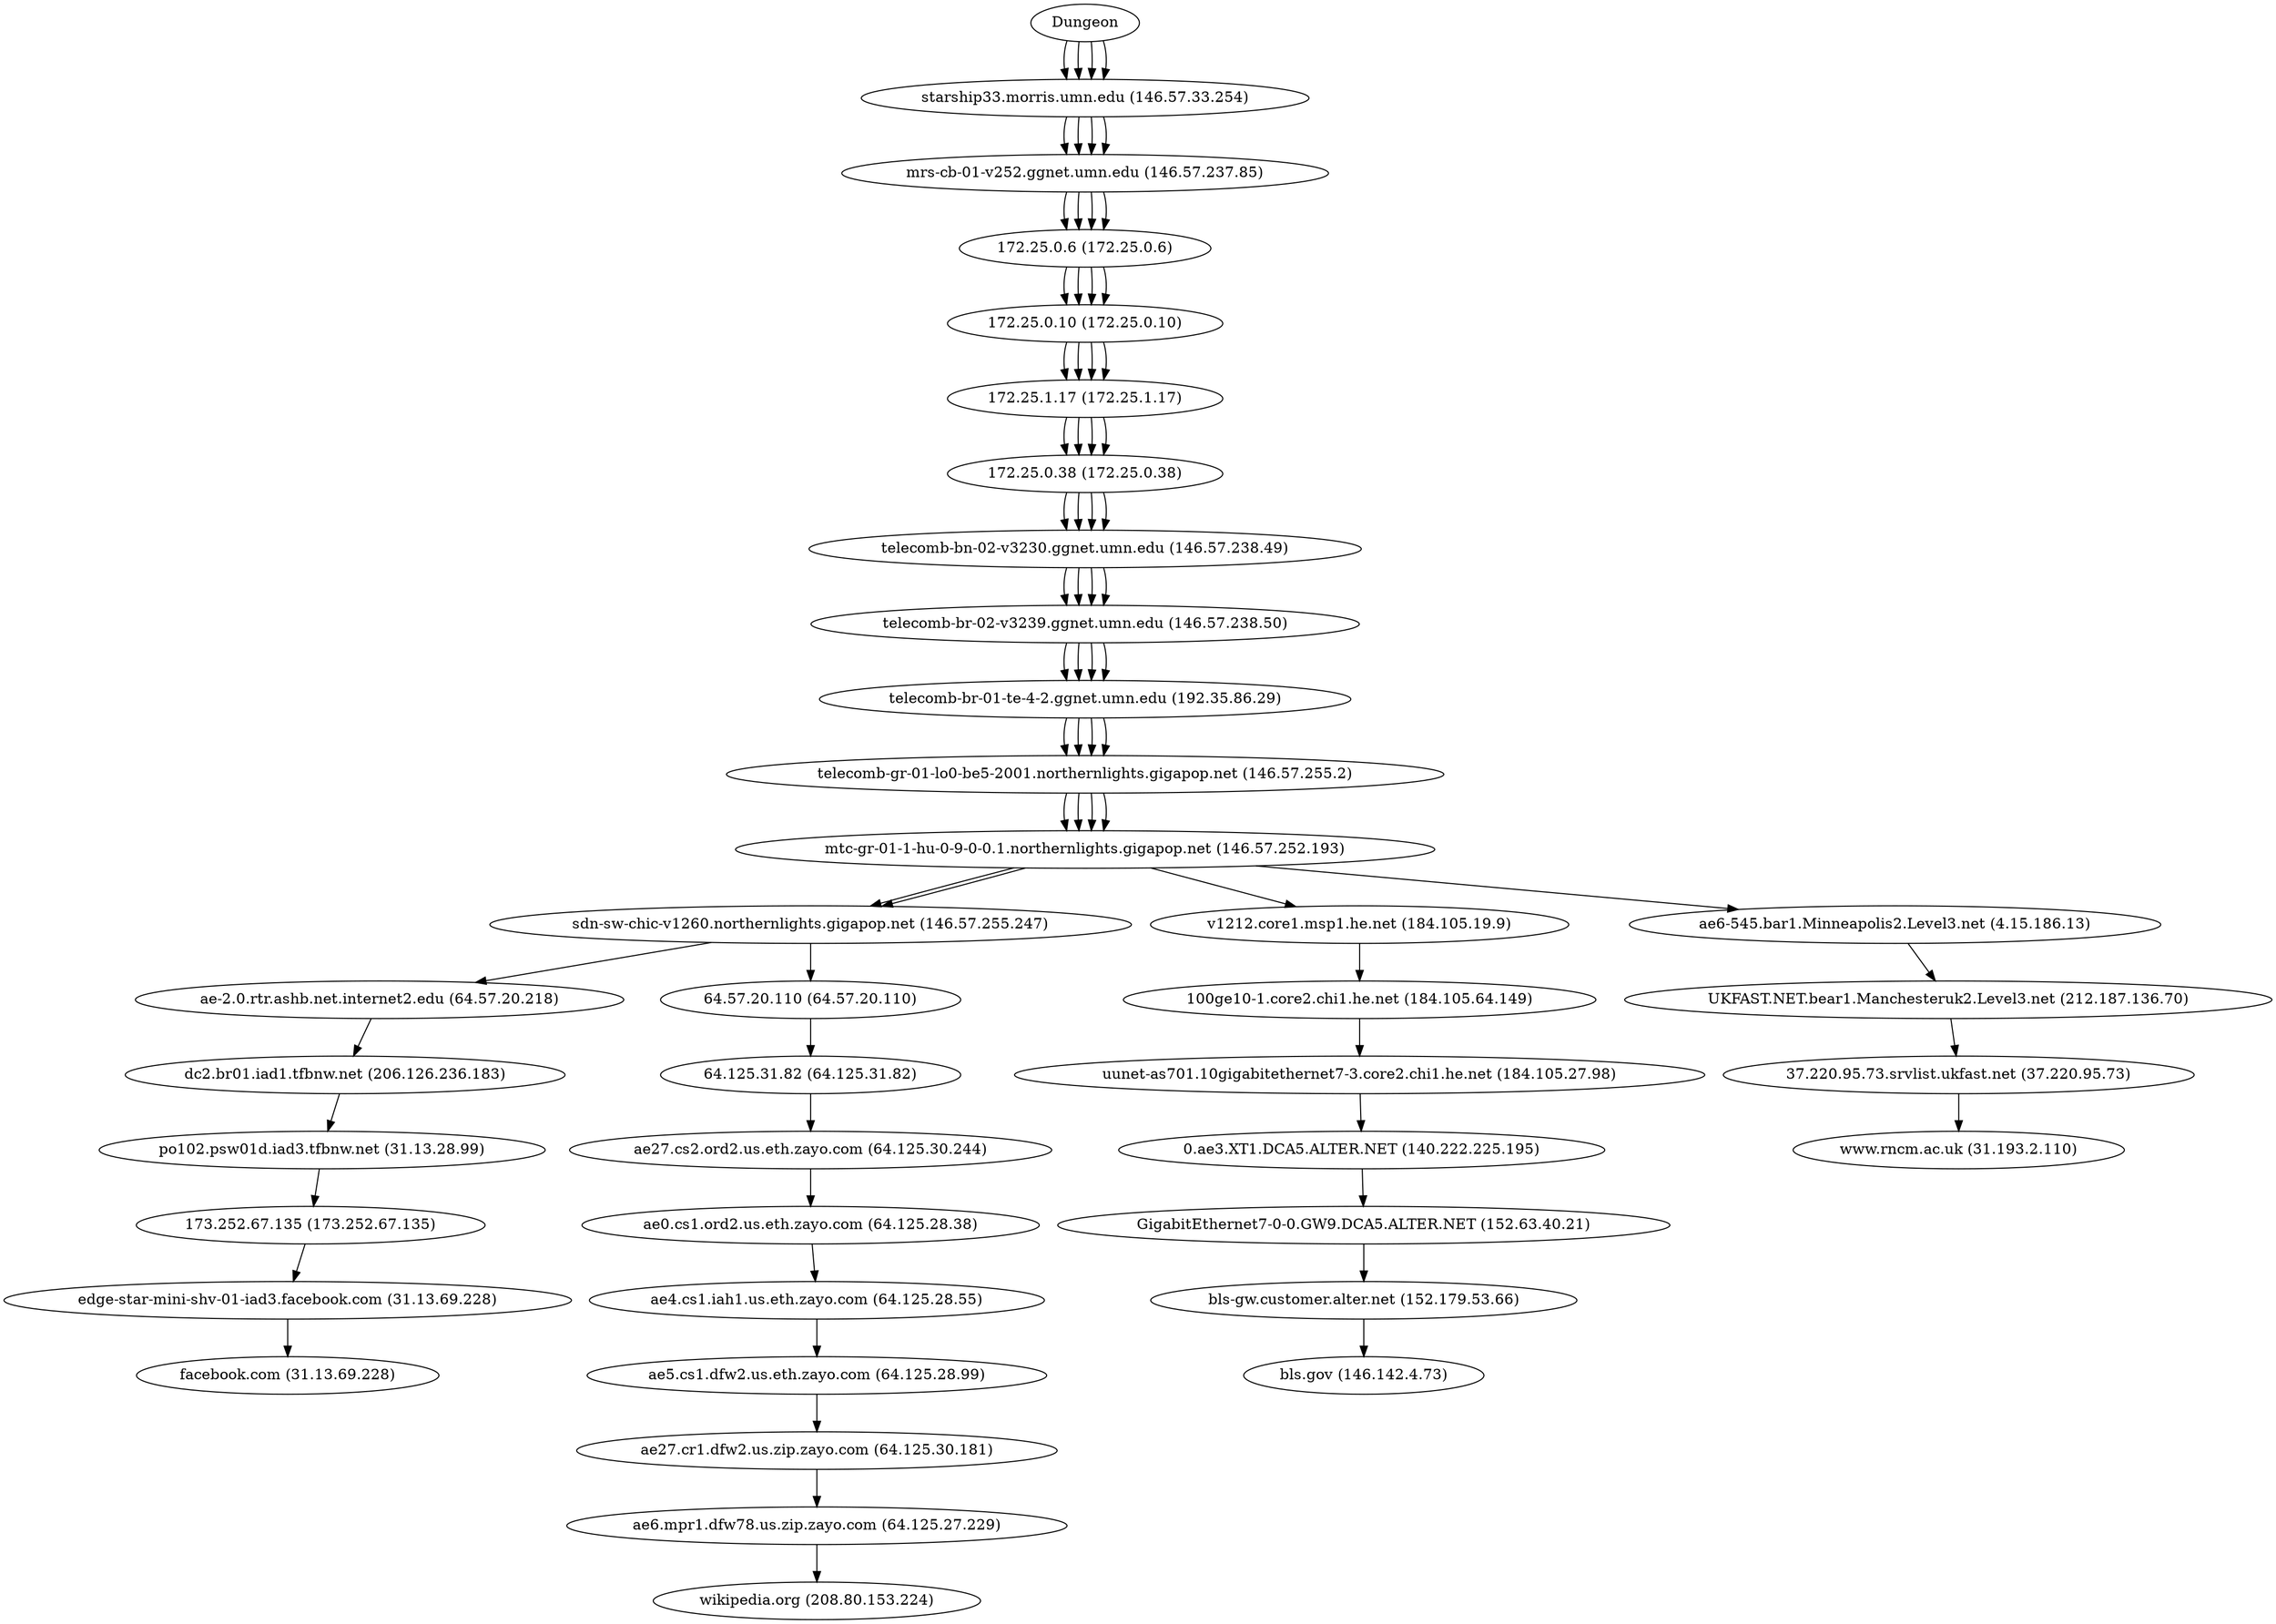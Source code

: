 digraph network {

// traceroute to facebook.com (31.13.69.228), 60 hops max, 60 byte packets
"Dungeon" -> "starship33.morris.umn.edu (146.57.33.254)";
"starship33.morris.umn.edu (146.57.33.254)" -> "mrs-cb-01-v252.ggnet.umn.edu (146.57.237.85)";
"mrs-cb-01-v252.ggnet.umn.edu (146.57.237.85)" -> "172.25.0.6 (172.25.0.6)";
"172.25.0.6 (172.25.0.6)" -> "172.25.0.10 (172.25.0.10)";
"172.25.0.10 (172.25.0.10)" -> "172.25.1.17 (172.25.1.17)";
"172.25.1.17 (172.25.1.17)" -> "172.25.0.38 (172.25.0.38)";
"172.25.0.38 (172.25.0.38)" -> "telecomb-bn-02-v3230.ggnet.umn.edu (146.57.238.49)";
"telecomb-bn-02-v3230.ggnet.umn.edu (146.57.238.49)" -> "telecomb-br-02-v3239.ggnet.umn.edu (146.57.238.50)";
"telecomb-br-02-v3239.ggnet.umn.edu (146.57.238.50)" -> "telecomb-br-01-te-4-2.ggnet.umn.edu (192.35.86.29)";
"telecomb-br-01-te-4-2.ggnet.umn.edu (192.35.86.29)" -> "telecomb-gr-01-lo0-be5-2001.northernlights.gigapop.net (146.57.255.2)";
"telecomb-gr-01-lo0-be5-2001.northernlights.gigapop.net (146.57.255.2)" -> "mtc-gr-01-1-hu-0-9-0-0.1.northernlights.gigapop.net (146.57.252.193)";
"mtc-gr-01-1-hu-0-9-0-0.1.northernlights.gigapop.net (146.57.252.193)" -> "sdn-sw-chic-v1260.northernlights.gigapop.net (146.57.255.247)";
"sdn-sw-chic-v1260.northernlights.gigapop.net (146.57.255.247)" -> "ae-2.0.rtr.ashb.net.internet2.edu (64.57.20.218)";
"ae-2.0.rtr.ashb.net.internet2.edu (64.57.20.218)" -> "dc2.br01.iad1.tfbnw.net (206.126.236.183)";
"dc2.br01.iad1.tfbnw.net (206.126.236.183)" -> "po102.psw01d.iad3.tfbnw.net (31.13.28.99)";
"po102.psw01d.iad3.tfbnw.net (31.13.28.99)" -> "173.252.67.135 (173.252.67.135)";
"173.252.67.135 (173.252.67.135)" -> "edge-star-mini-shv-01-iad3.facebook.com (31.13.69.228)";
"edge-star-mini-shv-01-iad3.facebook.com (31.13.69.228)" -> "facebook.com (31.13.69.228)";

// traceroute to bls.gov (146.142.4.73), 60 hops max, 60 byte packets
"Dungeon" -> "starship33.morris.umn.edu (146.57.33.254)";
"starship33.morris.umn.edu (146.57.33.254)" -> "mrs-cb-01-v252.ggnet.umn.edu (146.57.237.85)";
"mrs-cb-01-v252.ggnet.umn.edu (146.57.237.85)" -> "172.25.0.6 (172.25.0.6)";
"172.25.0.6 (172.25.0.6)" -> "172.25.0.10 (172.25.0.10)";
"172.25.0.10 (172.25.0.10)" -> "172.25.1.17 (172.25.1.17)";
"172.25.1.17 (172.25.1.17)" -> "172.25.0.38 (172.25.0.38)";
"172.25.0.38 (172.25.0.38)" -> "telecomb-bn-02-v3230.ggnet.umn.edu (146.57.238.49)";
"telecomb-bn-02-v3230.ggnet.umn.edu (146.57.238.49)" -> "telecomb-br-02-v3239.ggnet.umn.edu (146.57.238.50)";
"telecomb-br-02-v3239.ggnet.umn.edu (146.57.238.50)" -> "telecomb-br-01-te-4-2.ggnet.umn.edu (192.35.86.29)";
"telecomb-br-01-te-4-2.ggnet.umn.edu (192.35.86.29)" -> "telecomb-gr-01-lo0-be5-2001.northernlights.gigapop.net (146.57.255.2)";
"telecomb-gr-01-lo0-be5-2001.northernlights.gigapop.net (146.57.255.2)" -> "mtc-gr-01-1-hu-0-9-0-0.1.northernlights.gigapop.net (146.57.252.193)";
"mtc-gr-01-1-hu-0-9-0-0.1.northernlights.gigapop.net (146.57.252.193)" -> "v1212.core1.msp1.he.net (184.105.19.9)";
"v1212.core1.msp1.he.net (184.105.19.9)" -> "100ge10-1.core2.chi1.he.net (184.105.64.149)";
"100ge10-1.core2.chi1.he.net (184.105.64.149)" -> "uunet-as701.10gigabitethernet7-3.core2.chi1.he.net (184.105.27.98)";
"uunet-as701.10gigabitethernet7-3.core2.chi1.he.net (184.105.27.98)" -> "0.ae3.XT1.DCA5.ALTER.NET (140.222.225.195)";
"0.ae3.XT1.DCA5.ALTER.NET (140.222.225.195)" -> "GigabitEthernet7-0-0.GW9.DCA5.ALTER.NET (152.63.40.21)";
"GigabitEthernet7-0-0.GW9.DCA5.ALTER.NET (152.63.40.21)" -> "bls-gw.customer.alter.net (152.179.53.66)";
"bls-gw.customer.alter.net (152.179.53.66)" -> "bls.gov (146.142.4.73)";

// traceroute to wikipedia.org (208.80.153.224), 60 hops max, 60 byte packets
"Dungeon" -> "starship33.morris.umn.edu (146.57.33.254)";
"starship33.morris.umn.edu (146.57.33.254)" -> "mrs-cb-01-v252.ggnet.umn.edu (146.57.237.85)";
"mrs-cb-01-v252.ggnet.umn.edu (146.57.237.85)" -> "172.25.0.6 (172.25.0.6)";
"172.25.0.6 (172.25.0.6)" -> "172.25.0.10 (172.25.0.10)";
"172.25.0.10 (172.25.0.10)" -> "172.25.1.17 (172.25.1.17)";
"172.25.1.17 (172.25.1.17)" -> "172.25.0.38 (172.25.0.38)";
"172.25.0.38 (172.25.0.38)" -> "telecomb-bn-02-v3230.ggnet.umn.edu (146.57.238.49)";
"telecomb-bn-02-v3230.ggnet.umn.edu (146.57.238.49)" -> "telecomb-br-02-v3239.ggnet.umn.edu (146.57.238.50)";
"telecomb-br-02-v3239.ggnet.umn.edu (146.57.238.50)" -> "telecomb-br-01-te-4-2.ggnet.umn.edu (192.35.86.29)";
"telecomb-br-01-te-4-2.ggnet.umn.edu (192.35.86.29)" -> "telecomb-gr-01-lo0-be5-2001.northernlights.gigapop.net (146.57.255.2)";
"telecomb-gr-01-lo0-be5-2001.northernlights.gigapop.net (146.57.255.2)" -> "mtc-gr-01-1-hu-0-9-0-0.1.northernlights.gigapop.net (146.57.252.193)";
"mtc-gr-01-1-hu-0-9-0-0.1.northernlights.gigapop.net (146.57.252.193)" -> "sdn-sw-chic-v1260.northernlights.gigapop.net (146.57.255.247)";
"sdn-sw-chic-v1260.northernlights.gigapop.net (146.57.255.247)" -> "64.57.20.110 (64.57.20.110)";
"64.57.20.110 (64.57.20.110)" -> "64.125.31.82 (64.125.31.82)";
"64.125.31.82 (64.125.31.82)" -> "ae27.cs2.ord2.us.eth.zayo.com (64.125.30.244)";
"ae27.cs2.ord2.us.eth.zayo.com (64.125.30.244)" -> "ae0.cs1.ord2.us.eth.zayo.com (64.125.28.38)";
"ae0.cs1.ord2.us.eth.zayo.com (64.125.28.38)" -> "ae4.cs1.iah1.us.eth.zayo.com (64.125.28.55)";
"ae4.cs1.iah1.us.eth.zayo.com (64.125.28.55)" -> "ae5.cs1.dfw2.us.eth.zayo.com (64.125.28.99)";
"ae5.cs1.dfw2.us.eth.zayo.com (64.125.28.99)" -> "ae27.cr1.dfw2.us.zip.zayo.com (64.125.30.181)";
"ae27.cr1.dfw2.us.zip.zayo.com (64.125.30.181)" -> "ae6.mpr1.dfw78.us.zip.zayo.com (64.125.27.229)";
"ae6.mpr1.dfw78.us.zip.zayo.com (64.125.27.229)" -> "wikipedia.org (208.80.153.224)";

// traceroute to www.rncm.ac.uk (31.193.2.110), 60 hops max, 60 byte packets
"Dungeon" -> "starship33.morris.umn.edu (146.57.33.254)";
"starship33.morris.umn.edu (146.57.33.254)" -> "mrs-cb-01-v252.ggnet.umn.edu (146.57.237.85)";
"mrs-cb-01-v252.ggnet.umn.edu (146.57.237.85)" -> "172.25.0.6 (172.25.0.6)";
"172.25.0.6 (172.25.0.6)" -> "172.25.0.10 (172.25.0.10)";
"172.25.0.10 (172.25.0.10)" -> "172.25.1.17 (172.25.1.17)";
"172.25.1.17 (172.25.1.17)" -> "172.25.0.38 (172.25.0.38)";
"172.25.0.38 (172.25.0.38)" -> "telecomb-bn-02-v3230.ggnet.umn.edu (146.57.238.49)";
"telecomb-bn-02-v3230.ggnet.umn.edu (146.57.238.49)" -> "telecomb-br-02-v3239.ggnet.umn.edu (146.57.238.50)";
"telecomb-br-02-v3239.ggnet.umn.edu (146.57.238.50)" -> "telecomb-br-01-te-4-2.ggnet.umn.edu (192.35.86.29)";
"telecomb-br-01-te-4-2.ggnet.umn.edu (192.35.86.29)" -> "telecomb-gr-01-lo0-be5-2001.northernlights.gigapop.net (146.57.255.2)";
"telecomb-gr-01-lo0-be5-2001.northernlights.gigapop.net (146.57.255.2)" -> "mtc-gr-01-1-hu-0-9-0-0.1.northernlights.gigapop.net (146.57.252.193)";
"mtc-gr-01-1-hu-0-9-0-0.1.northernlights.gigapop.net (146.57.252.193)" -> "ae6-545.bar1.Minneapolis2.Level3.net (4.15.186.13)";
"ae6-545.bar1.Minneapolis2.Level3.net (4.15.186.13)" -> "UKFAST.NET.bear1.Manchesteruk2.Level3.net (212.187.136.70)";
"UKFAST.NET.bear1.Manchesteruk2.Level3.net (212.187.136.70)" -> "37.220.95.73.srvlist.ukfast.net (37.220.95.73)";
"37.220.95.73.srvlist.ukfast.net (37.220.95.73)" -> "www.rncm.ac.uk (31.193.2.110)";
}
